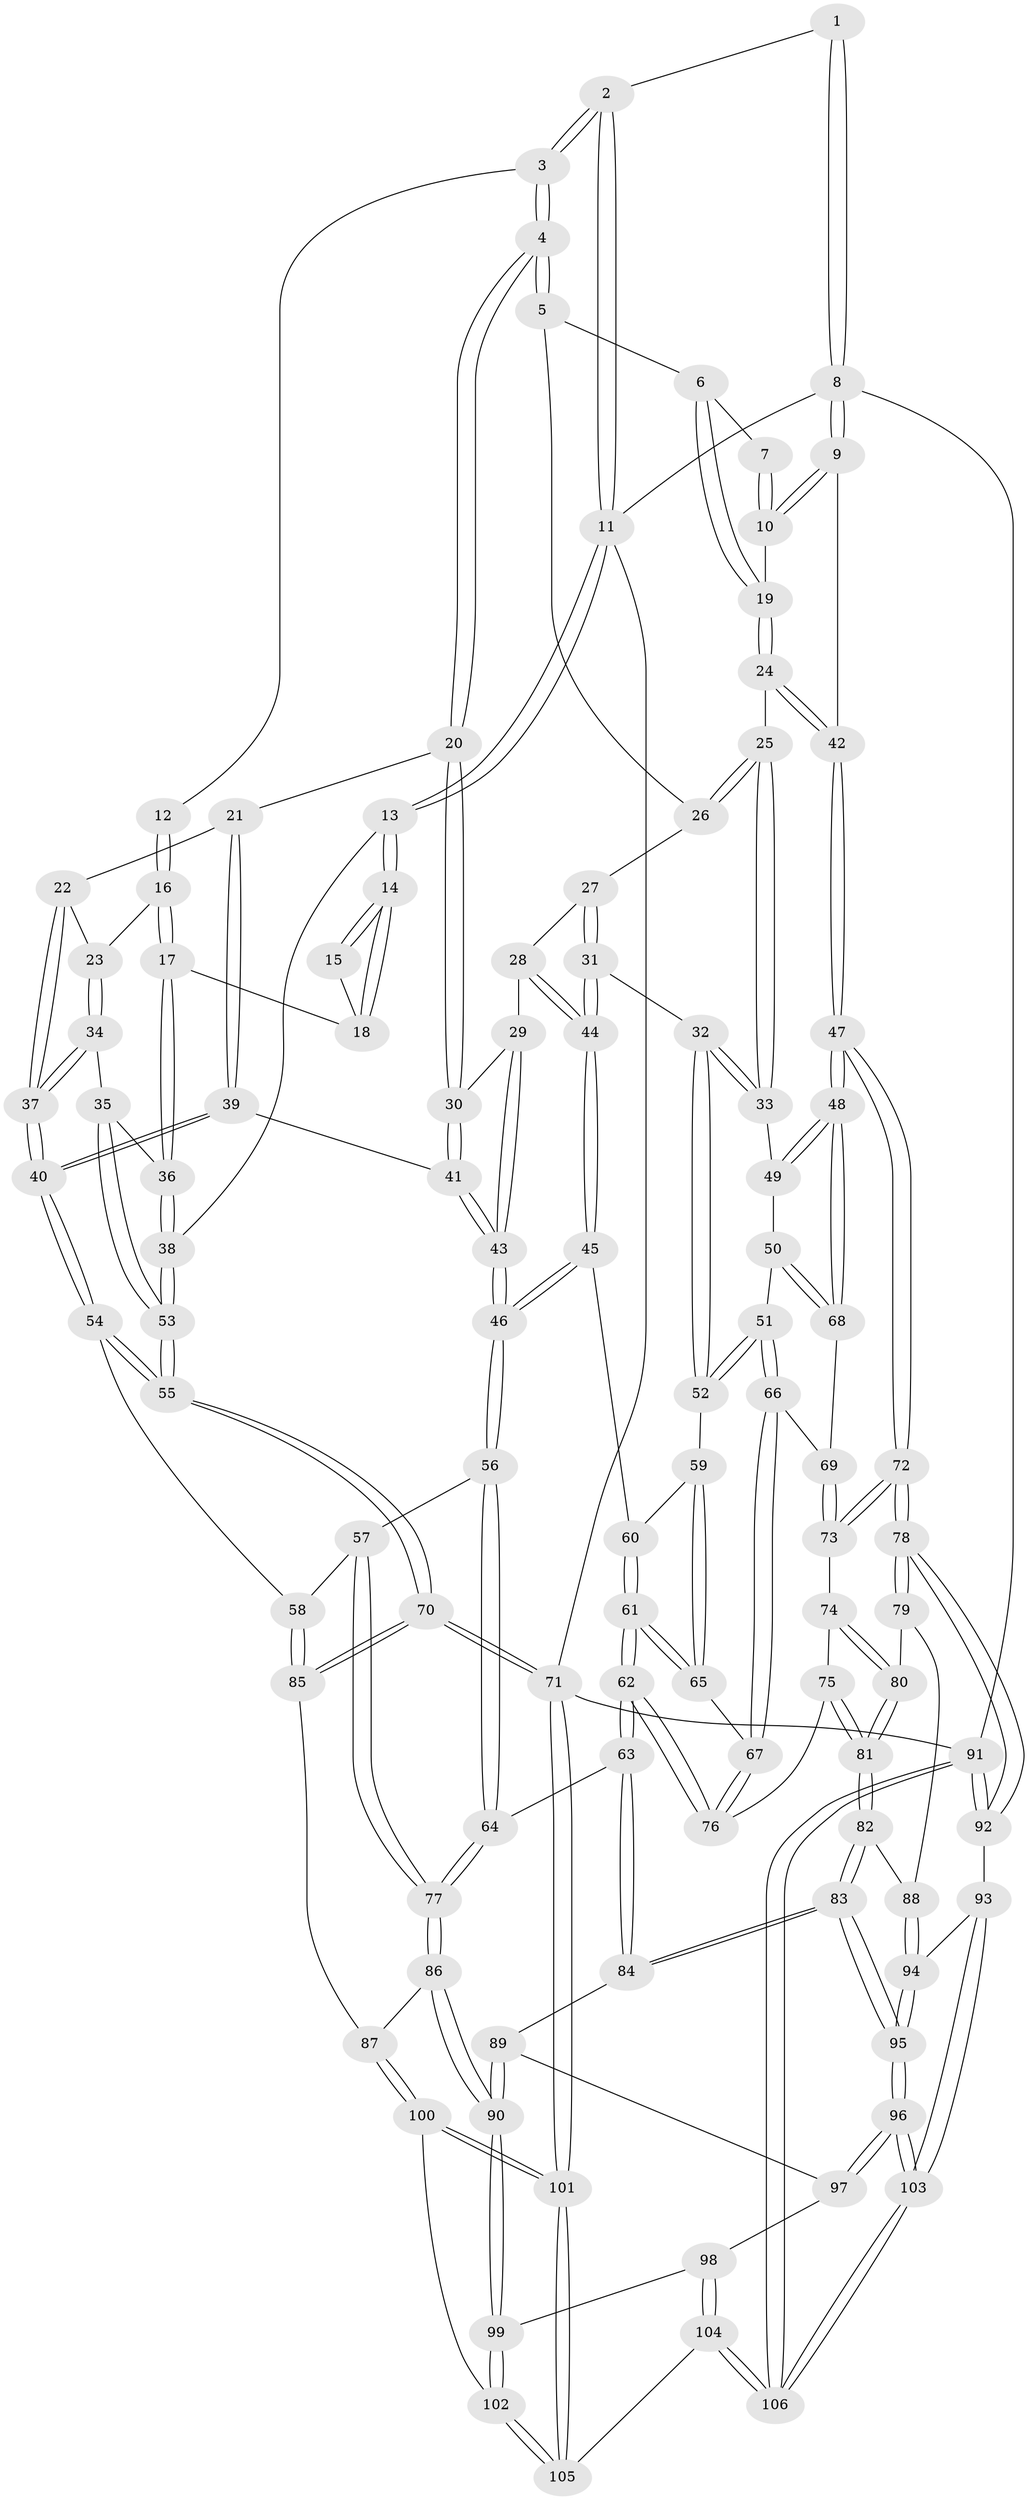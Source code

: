 // coarse degree distribution, {5: 0.19047619047619047, 4: 0.2857142857142857, 3: 0.30952380952380953, 2: 0.047619047619047616, 7: 0.023809523809523808, 8: 0.047619047619047616, 6: 0.09523809523809523}
// Generated by graph-tools (version 1.1) at 2025/21/03/04/25 18:21:36]
// undirected, 106 vertices, 262 edges
graph export_dot {
graph [start="1"]
  node [color=gray90,style=filled];
  1 [pos="+0.810816651057625+0"];
  2 [pos="+0.3167610837572819+0"];
  3 [pos="+0.31558945459005305+0"];
  4 [pos="+0.40874590870910543+0.05890293563400761"];
  5 [pos="+0.5305534477539458+0.11079387613811702"];
  6 [pos="+0.7920117000749134+0"];
  7 [pos="+0.8048061066947602+0"];
  8 [pos="+1+0"];
  9 [pos="+1+0.1205387471664176"];
  10 [pos="+1+0.11673741959394929"];
  11 [pos="+0+0"];
  12 [pos="+0.21924577556103467+0"];
  13 [pos="+0+0.020282143332732105"];
  14 [pos="+0+0.05594586328143925"];
  15 [pos="+0.14908734951882097+0.006683415090416584"];
  16 [pos="+0.14773003001795937+0.14836999681221472"];
  17 [pos="+0.1146364294804982+0.16784884899739733"];
  18 [pos="+0+0.10082631657607402"];
  19 [pos="+0.8242358917679509+0.1251284953594383"];
  20 [pos="+0.39155832020526365+0.12360717146405882"];
  21 [pos="+0.31260123920404265+0.20374321351305222"];
  22 [pos="+0.21422350924890718+0.201183270795415"];
  23 [pos="+0.17760918864620034+0.17380888952387386"];
  24 [pos="+0.8122888273074386+0.171080463867571"];
  25 [pos="+0.7738425436894006+0.20776131812220003"];
  26 [pos="+0.5310249331101198+0.11140838520777618"];
  27 [pos="+0.5388367500068795+0.14791672214466442"];
  28 [pos="+0.510958847710711+0.28817369472179033"];
  29 [pos="+0.45686707129913245+0.28304801055018325"];
  30 [pos="+0.42945680787691715+0.24662498510244796"];
  31 [pos="+0.6399706142788207+0.30554643376197455"];
  32 [pos="+0.7041193815660417+0.2825994128143826"];
  33 [pos="+0.7616284586390246+0.22976442881207518"];
  34 [pos="+0.1775920539824353+0.3164336916587412"];
  35 [pos="+0.0767806318206474+0.2969257977703886"];
  36 [pos="+0.10733265868542435+0.18452494961852672"];
  37 [pos="+0.22264109193863277+0.3288793339958"];
  38 [pos="+0+0.23428208104860684"];
  39 [pos="+0.29849776245232595+0.32372868941260746"];
  40 [pos="+0.22866473103758303+0.3338288930424346"];
  41 [pos="+0.30144047315065564+0.3254198976066061"];
  42 [pos="+1+0.46616526045233375"];
  43 [pos="+0.3877462862073654+0.4135381378696912"];
  44 [pos="+0.5960697393860497+0.33827821932581376"];
  45 [pos="+0.5850842028581368+0.3767966162824251"];
  46 [pos="+0.4106963227201325+0.49619154822566097"];
  47 [pos="+1+0.505788025237836"];
  48 [pos="+0.9449388141952434+0.45486266395537783"];
  49 [pos="+0.8005196401464157+0.30853483133292986"];
  50 [pos="+0.8131313819042214+0.44052856780714233"];
  51 [pos="+0.763825001244332+0.4431440970893944"];
  52 [pos="+0.74177624134848+0.42484107418447914"];
  53 [pos="+0+0.47563142490264654"];
  54 [pos="+0.18568581755030078+0.4863652812694245"];
  55 [pos="+0+0.4790523070662756"];
  56 [pos="+0.4106347630985587+0.49644069244539235"];
  57 [pos="+0.31008500069926914+0.5326455926951373"];
  58 [pos="+0.2624243207891163+0.5400046828549978"];
  59 [pos="+0.6692914795477803+0.45260521158841266"];
  60 [pos="+0.6025401166398705+0.40484086650018014"];
  61 [pos="+0.6028453316358339+0.5436679436165086"];
  62 [pos="+0.5729789761851649+0.6139654682651913"];
  63 [pos="+0.5643612900288306+0.6204470718282948"];
  64 [pos="+0.46944256102988563+0.569665548567052"];
  65 [pos="+0.6733349514132995+0.48559292619579475"];
  66 [pos="+0.7396294480679798+0.5158135877544744"];
  67 [pos="+0.7252962866591802+0.5266092166310141"];
  68 [pos="+0.8483944524125442+0.45321809462082613"];
  69 [pos="+0.7964267283071442+0.5321825737236422"];
  70 [pos="+0+0.6430441236282327"];
  71 [pos="+0+1"];
  72 [pos="+1+0.5323712771811779"];
  73 [pos="+0.8288071078709703+0.592699755148815"];
  74 [pos="+0.8205013581265854+0.5993773299434371"];
  75 [pos="+0.7365772508184094+0.6050426024297341"];
  76 [pos="+0.70778038901423+0.5830223257764192"];
  77 [pos="+0.3613963022066474+0.7552525390933951"];
  78 [pos="+1+0.7142528999594352"];
  79 [pos="+0.8579944818423824+0.6865842713520256"];
  80 [pos="+0.8152681204571802+0.6563862106927678"];
  81 [pos="+0.7433902060038564+0.7357190207717836"];
  82 [pos="+0.7393631211802464+0.7489006027768813"];
  83 [pos="+0.6846997633010717+0.7730946219254226"];
  84 [pos="+0.586956439819506+0.7323429686429737"];
  85 [pos="+0.18488226557485266+0.7485121000262557"];
  86 [pos="+0.3482923056978075+0.7986559048040649"];
  87 [pos="+0.227106582275064+0.8018691841958104"];
  88 [pos="+0.7730575784345346+0.7585063478643056"];
  89 [pos="+0.554709113341313+0.762809576147525"];
  90 [pos="+0.42145245082764415+0.8393033690666215"];
  91 [pos="+1+1"];
  92 [pos="+1+0.7378965379742547"];
  93 [pos="+0.9725554237199036+0.8310265246016982"];
  94 [pos="+0.8352764042944169+0.7900886338807956"];
  95 [pos="+0.7127032249279028+0.9726179234101661"];
  96 [pos="+0.7154205222179363+1"];
  97 [pos="+0.5799097148465259+0.8646906081317574"];
  98 [pos="+0.5265017845883185+0.9565885476348254"];
  99 [pos="+0.4247387227294058+0.852762425947935"];
  100 [pos="+0.1944260707480517+0.9001731504025684"];
  101 [pos="+0+1"];
  102 [pos="+0.3719266896230198+1"];
  103 [pos="+0.724264980797181+1"];
  104 [pos="+0.6929767009240988+1"];
  105 [pos="+0.38140248030087315+1"];
  106 [pos="+0.6940700143398296+1"];
  1 -- 2;
  1 -- 8;
  1 -- 8;
  2 -- 3;
  2 -- 3;
  2 -- 11;
  2 -- 11;
  3 -- 4;
  3 -- 4;
  3 -- 12;
  4 -- 5;
  4 -- 5;
  4 -- 20;
  4 -- 20;
  5 -- 6;
  5 -- 26;
  6 -- 7;
  6 -- 19;
  6 -- 19;
  7 -- 10;
  7 -- 10;
  8 -- 9;
  8 -- 9;
  8 -- 11;
  8 -- 91;
  9 -- 10;
  9 -- 10;
  9 -- 42;
  10 -- 19;
  11 -- 13;
  11 -- 13;
  11 -- 71;
  12 -- 16;
  12 -- 16;
  13 -- 14;
  13 -- 14;
  13 -- 38;
  14 -- 15;
  14 -- 15;
  14 -- 18;
  14 -- 18;
  15 -- 18;
  16 -- 17;
  16 -- 17;
  16 -- 23;
  17 -- 18;
  17 -- 36;
  17 -- 36;
  19 -- 24;
  19 -- 24;
  20 -- 21;
  20 -- 30;
  20 -- 30;
  21 -- 22;
  21 -- 39;
  21 -- 39;
  22 -- 23;
  22 -- 37;
  22 -- 37;
  23 -- 34;
  23 -- 34;
  24 -- 25;
  24 -- 42;
  24 -- 42;
  25 -- 26;
  25 -- 26;
  25 -- 33;
  25 -- 33;
  26 -- 27;
  27 -- 28;
  27 -- 31;
  27 -- 31;
  28 -- 29;
  28 -- 44;
  28 -- 44;
  29 -- 30;
  29 -- 43;
  29 -- 43;
  30 -- 41;
  30 -- 41;
  31 -- 32;
  31 -- 44;
  31 -- 44;
  32 -- 33;
  32 -- 33;
  32 -- 52;
  32 -- 52;
  33 -- 49;
  34 -- 35;
  34 -- 37;
  34 -- 37;
  35 -- 36;
  35 -- 53;
  35 -- 53;
  36 -- 38;
  36 -- 38;
  37 -- 40;
  37 -- 40;
  38 -- 53;
  38 -- 53;
  39 -- 40;
  39 -- 40;
  39 -- 41;
  40 -- 54;
  40 -- 54;
  41 -- 43;
  41 -- 43;
  42 -- 47;
  42 -- 47;
  43 -- 46;
  43 -- 46;
  44 -- 45;
  44 -- 45;
  45 -- 46;
  45 -- 46;
  45 -- 60;
  46 -- 56;
  46 -- 56;
  47 -- 48;
  47 -- 48;
  47 -- 72;
  47 -- 72;
  48 -- 49;
  48 -- 49;
  48 -- 68;
  48 -- 68;
  49 -- 50;
  50 -- 51;
  50 -- 68;
  50 -- 68;
  51 -- 52;
  51 -- 52;
  51 -- 66;
  51 -- 66;
  52 -- 59;
  53 -- 55;
  53 -- 55;
  54 -- 55;
  54 -- 55;
  54 -- 58;
  55 -- 70;
  55 -- 70;
  56 -- 57;
  56 -- 64;
  56 -- 64;
  57 -- 58;
  57 -- 77;
  57 -- 77;
  58 -- 85;
  58 -- 85;
  59 -- 60;
  59 -- 65;
  59 -- 65;
  60 -- 61;
  60 -- 61;
  61 -- 62;
  61 -- 62;
  61 -- 65;
  61 -- 65;
  62 -- 63;
  62 -- 63;
  62 -- 76;
  62 -- 76;
  63 -- 64;
  63 -- 84;
  63 -- 84;
  64 -- 77;
  64 -- 77;
  65 -- 67;
  66 -- 67;
  66 -- 67;
  66 -- 69;
  67 -- 76;
  67 -- 76;
  68 -- 69;
  69 -- 73;
  69 -- 73;
  70 -- 71;
  70 -- 71;
  70 -- 85;
  70 -- 85;
  71 -- 101;
  71 -- 101;
  71 -- 91;
  72 -- 73;
  72 -- 73;
  72 -- 78;
  72 -- 78;
  73 -- 74;
  74 -- 75;
  74 -- 80;
  74 -- 80;
  75 -- 76;
  75 -- 81;
  75 -- 81;
  77 -- 86;
  77 -- 86;
  78 -- 79;
  78 -- 79;
  78 -- 92;
  78 -- 92;
  79 -- 80;
  79 -- 88;
  80 -- 81;
  80 -- 81;
  81 -- 82;
  81 -- 82;
  82 -- 83;
  82 -- 83;
  82 -- 88;
  83 -- 84;
  83 -- 84;
  83 -- 95;
  83 -- 95;
  84 -- 89;
  85 -- 87;
  86 -- 87;
  86 -- 90;
  86 -- 90;
  87 -- 100;
  87 -- 100;
  88 -- 94;
  88 -- 94;
  89 -- 90;
  89 -- 90;
  89 -- 97;
  90 -- 99;
  90 -- 99;
  91 -- 92;
  91 -- 92;
  91 -- 106;
  91 -- 106;
  92 -- 93;
  93 -- 94;
  93 -- 103;
  93 -- 103;
  94 -- 95;
  94 -- 95;
  95 -- 96;
  95 -- 96;
  96 -- 97;
  96 -- 97;
  96 -- 103;
  96 -- 103;
  97 -- 98;
  98 -- 99;
  98 -- 104;
  98 -- 104;
  99 -- 102;
  99 -- 102;
  100 -- 101;
  100 -- 101;
  100 -- 102;
  101 -- 105;
  101 -- 105;
  102 -- 105;
  102 -- 105;
  103 -- 106;
  103 -- 106;
  104 -- 105;
  104 -- 106;
  104 -- 106;
}
